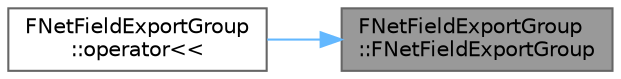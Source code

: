 digraph "FNetFieldExportGroup::FNetFieldExportGroup"
{
 // INTERACTIVE_SVG=YES
 // LATEX_PDF_SIZE
  bgcolor="transparent";
  edge [fontname=Helvetica,fontsize=10,labelfontname=Helvetica,labelfontsize=10];
  node [fontname=Helvetica,fontsize=10,shape=box,height=0.2,width=0.4];
  rankdir="RL";
  Node1 [id="Node000001",label="FNetFieldExportGroup\l::FNetFieldExportGroup",height=0.2,width=0.4,color="gray40", fillcolor="grey60", style="filled", fontcolor="black",tooltip=" "];
  Node1 -> Node2 [id="edge1_Node000001_Node000002",dir="back",color="steelblue1",style="solid",tooltip=" "];
  Node2 [id="Node000002",label="FNetFieldExportGroup\l::operator\<\<",height=0.2,width=0.4,color="grey40", fillcolor="white", style="filled",URL="$d6/d4d/classFNetFieldExportGroup.html#a582f63c70096f26d4a4dc65ab5b428b8",tooltip=" "];
}
